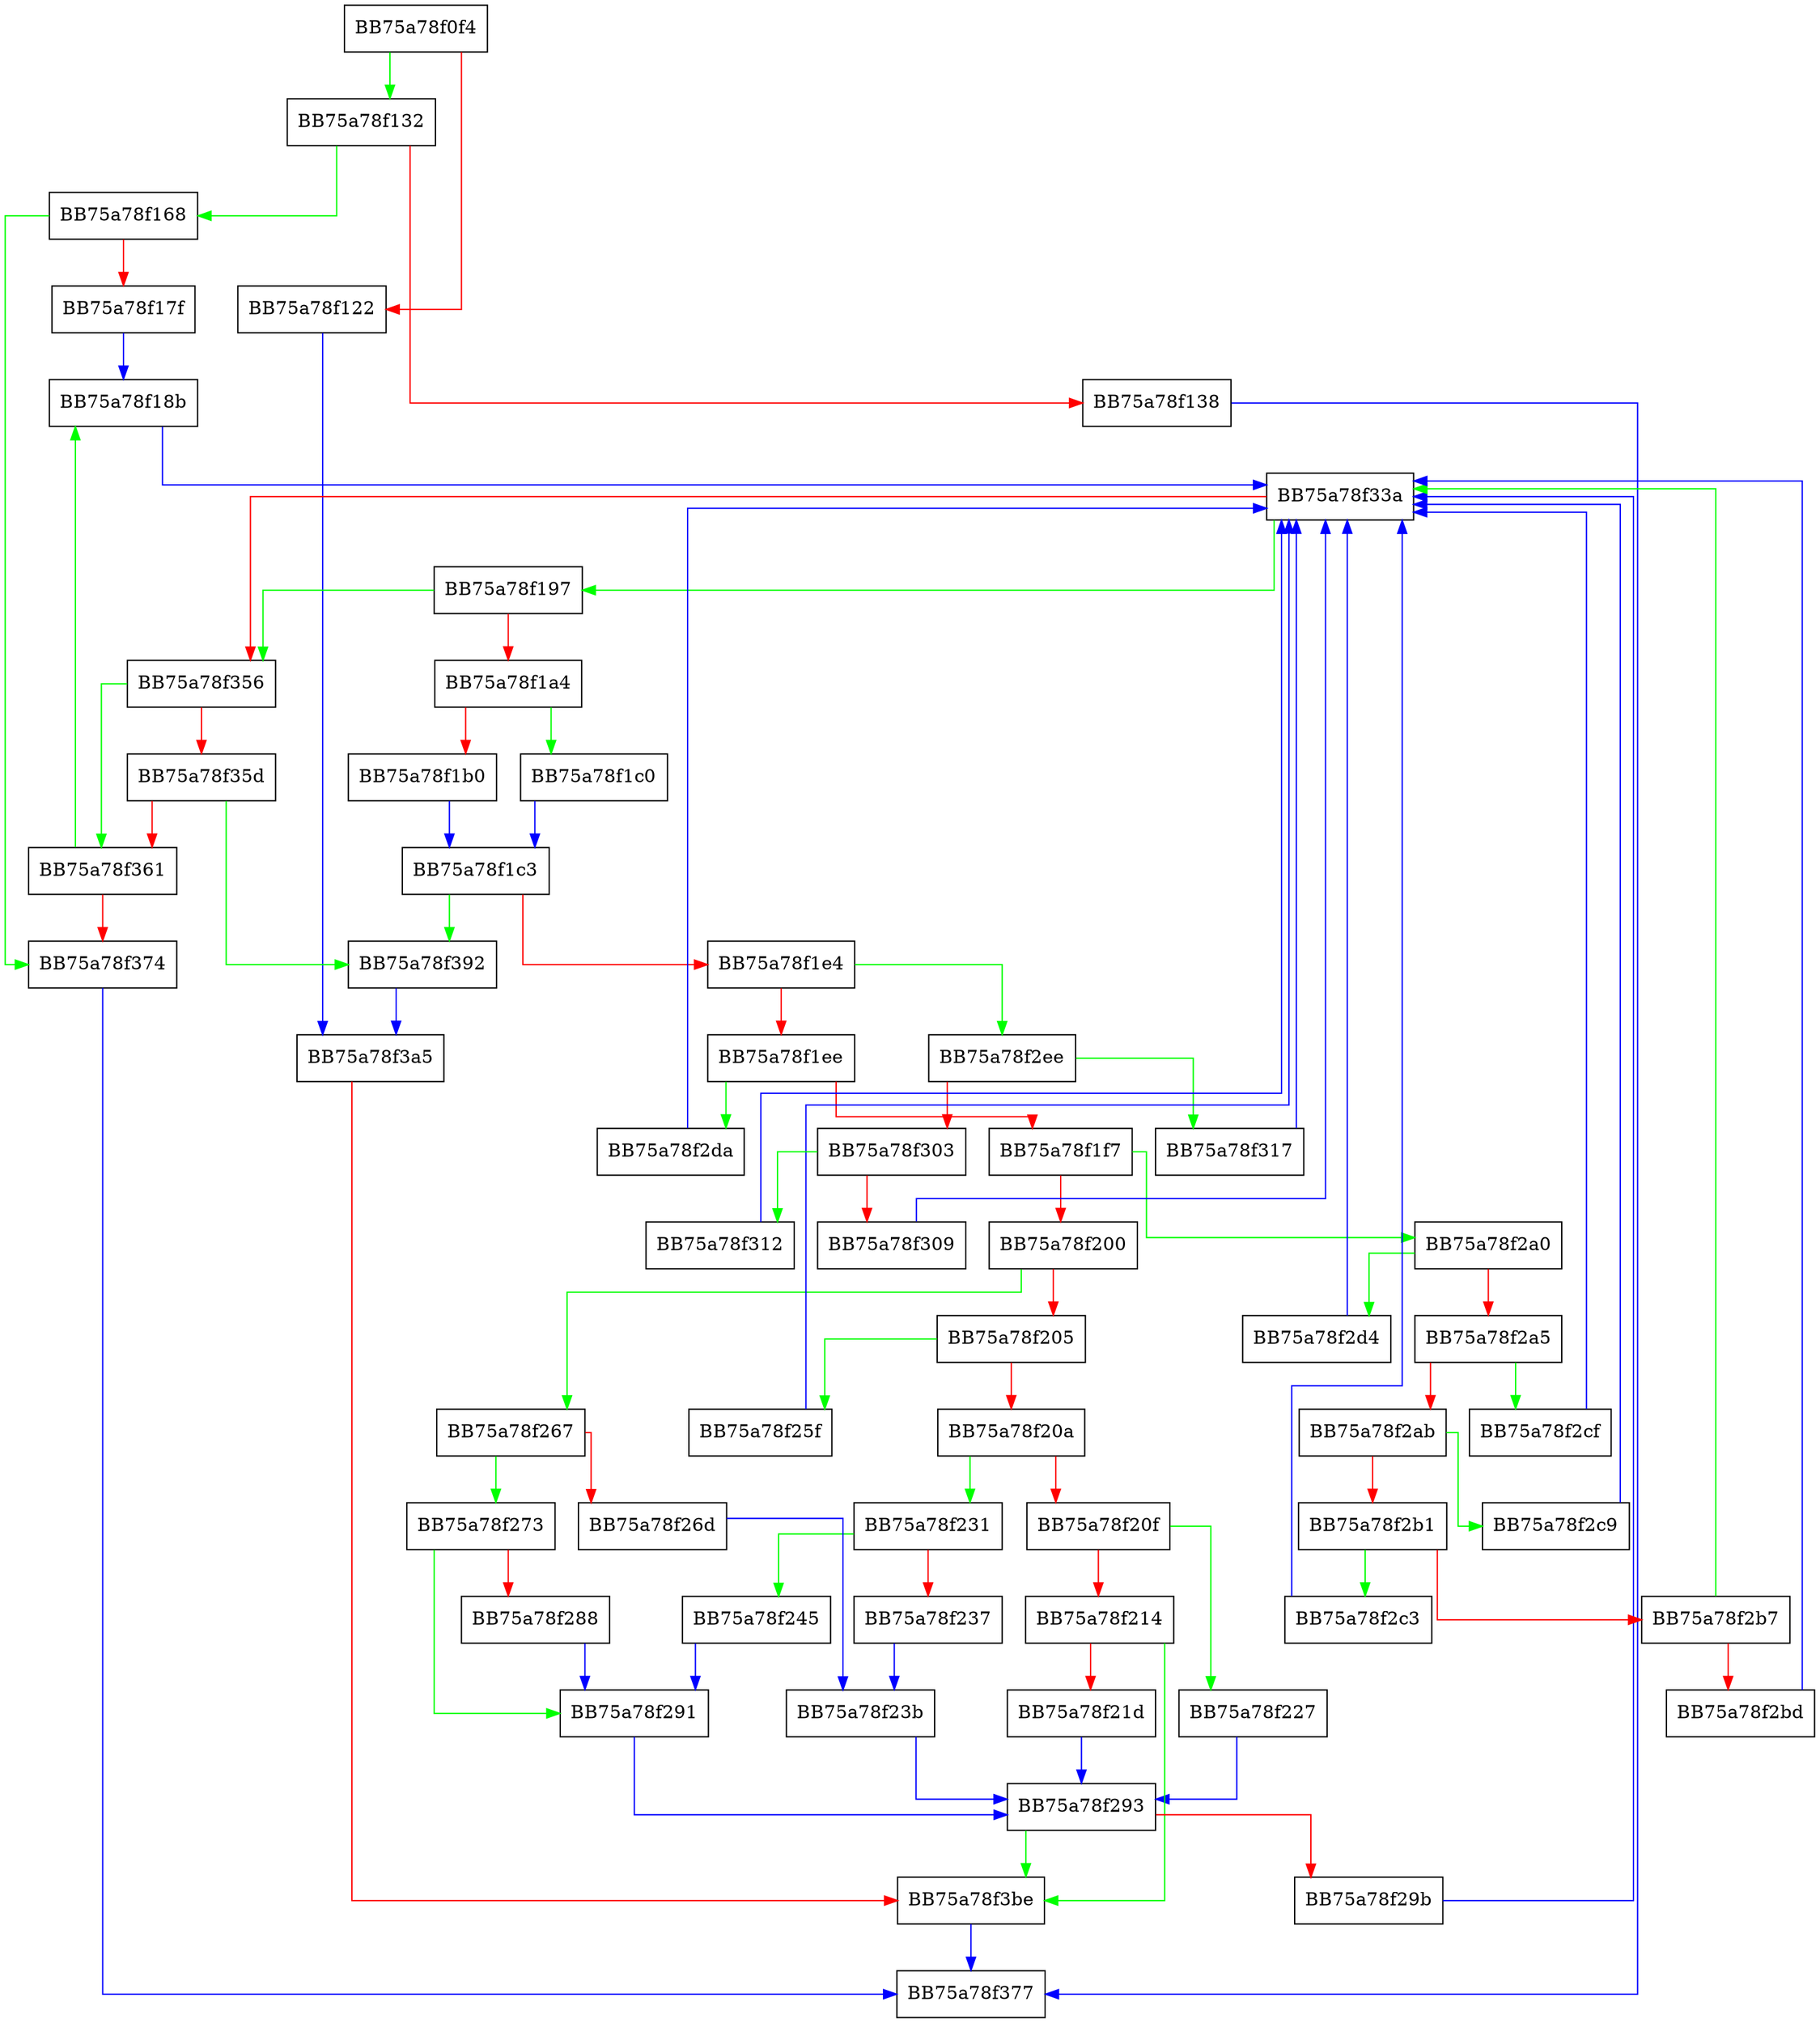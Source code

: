 digraph process {
  node [shape="box"];
  graph [splines=ortho];
  BB75a78f0f4 -> BB75a78f132 [color="green"];
  BB75a78f0f4 -> BB75a78f122 [color="red"];
  BB75a78f122 -> BB75a78f3a5 [color="blue"];
  BB75a78f132 -> BB75a78f168 [color="green"];
  BB75a78f132 -> BB75a78f138 [color="red"];
  BB75a78f138 -> BB75a78f377 [color="blue"];
  BB75a78f168 -> BB75a78f374 [color="green"];
  BB75a78f168 -> BB75a78f17f [color="red"];
  BB75a78f17f -> BB75a78f18b [color="blue"];
  BB75a78f18b -> BB75a78f33a [color="blue"];
  BB75a78f197 -> BB75a78f356 [color="green"];
  BB75a78f197 -> BB75a78f1a4 [color="red"];
  BB75a78f1a4 -> BB75a78f1c0 [color="green"];
  BB75a78f1a4 -> BB75a78f1b0 [color="red"];
  BB75a78f1b0 -> BB75a78f1c3 [color="blue"];
  BB75a78f1c0 -> BB75a78f1c3 [color="blue"];
  BB75a78f1c3 -> BB75a78f392 [color="green"];
  BB75a78f1c3 -> BB75a78f1e4 [color="red"];
  BB75a78f1e4 -> BB75a78f2ee [color="green"];
  BB75a78f1e4 -> BB75a78f1ee [color="red"];
  BB75a78f1ee -> BB75a78f2da [color="green"];
  BB75a78f1ee -> BB75a78f1f7 [color="red"];
  BB75a78f1f7 -> BB75a78f2a0 [color="green"];
  BB75a78f1f7 -> BB75a78f200 [color="red"];
  BB75a78f200 -> BB75a78f267 [color="green"];
  BB75a78f200 -> BB75a78f205 [color="red"];
  BB75a78f205 -> BB75a78f25f [color="green"];
  BB75a78f205 -> BB75a78f20a [color="red"];
  BB75a78f20a -> BB75a78f231 [color="green"];
  BB75a78f20a -> BB75a78f20f [color="red"];
  BB75a78f20f -> BB75a78f227 [color="green"];
  BB75a78f20f -> BB75a78f214 [color="red"];
  BB75a78f214 -> BB75a78f3be [color="green"];
  BB75a78f214 -> BB75a78f21d [color="red"];
  BB75a78f21d -> BB75a78f293 [color="blue"];
  BB75a78f227 -> BB75a78f293 [color="blue"];
  BB75a78f231 -> BB75a78f245 [color="green"];
  BB75a78f231 -> BB75a78f237 [color="red"];
  BB75a78f237 -> BB75a78f23b [color="blue"];
  BB75a78f23b -> BB75a78f293 [color="blue"];
  BB75a78f245 -> BB75a78f291 [color="blue"];
  BB75a78f25f -> BB75a78f33a [color="blue"];
  BB75a78f267 -> BB75a78f273 [color="green"];
  BB75a78f267 -> BB75a78f26d [color="red"];
  BB75a78f26d -> BB75a78f23b [color="blue"];
  BB75a78f273 -> BB75a78f291 [color="green"];
  BB75a78f273 -> BB75a78f288 [color="red"];
  BB75a78f288 -> BB75a78f291 [color="blue"];
  BB75a78f291 -> BB75a78f293 [color="blue"];
  BB75a78f293 -> BB75a78f3be [color="green"];
  BB75a78f293 -> BB75a78f29b [color="red"];
  BB75a78f29b -> BB75a78f33a [color="blue"];
  BB75a78f2a0 -> BB75a78f2d4 [color="green"];
  BB75a78f2a0 -> BB75a78f2a5 [color="red"];
  BB75a78f2a5 -> BB75a78f2cf [color="green"];
  BB75a78f2a5 -> BB75a78f2ab [color="red"];
  BB75a78f2ab -> BB75a78f2c9 [color="green"];
  BB75a78f2ab -> BB75a78f2b1 [color="red"];
  BB75a78f2b1 -> BB75a78f2c3 [color="green"];
  BB75a78f2b1 -> BB75a78f2b7 [color="red"];
  BB75a78f2b7 -> BB75a78f33a [color="green"];
  BB75a78f2b7 -> BB75a78f2bd [color="red"];
  BB75a78f2bd -> BB75a78f33a [color="blue"];
  BB75a78f2c3 -> BB75a78f33a [color="blue"];
  BB75a78f2c9 -> BB75a78f33a [color="blue"];
  BB75a78f2cf -> BB75a78f33a [color="blue"];
  BB75a78f2d4 -> BB75a78f33a [color="blue"];
  BB75a78f2da -> BB75a78f33a [color="blue"];
  BB75a78f2ee -> BB75a78f317 [color="green"];
  BB75a78f2ee -> BB75a78f303 [color="red"];
  BB75a78f303 -> BB75a78f312 [color="green"];
  BB75a78f303 -> BB75a78f309 [color="red"];
  BB75a78f309 -> BB75a78f33a [color="blue"];
  BB75a78f312 -> BB75a78f33a [color="blue"];
  BB75a78f317 -> BB75a78f33a [color="blue"];
  BB75a78f33a -> BB75a78f197 [color="green"];
  BB75a78f33a -> BB75a78f356 [color="red"];
  BB75a78f356 -> BB75a78f361 [color="green"];
  BB75a78f356 -> BB75a78f35d [color="red"];
  BB75a78f35d -> BB75a78f392 [color="green"];
  BB75a78f35d -> BB75a78f361 [color="red"];
  BB75a78f361 -> BB75a78f18b [color="green"];
  BB75a78f361 -> BB75a78f374 [color="red"];
  BB75a78f374 -> BB75a78f377 [color="blue"];
  BB75a78f392 -> BB75a78f3a5 [color="blue"];
  BB75a78f3a5 -> BB75a78f3be [color="red"];
  BB75a78f3be -> BB75a78f377 [color="blue"];
}